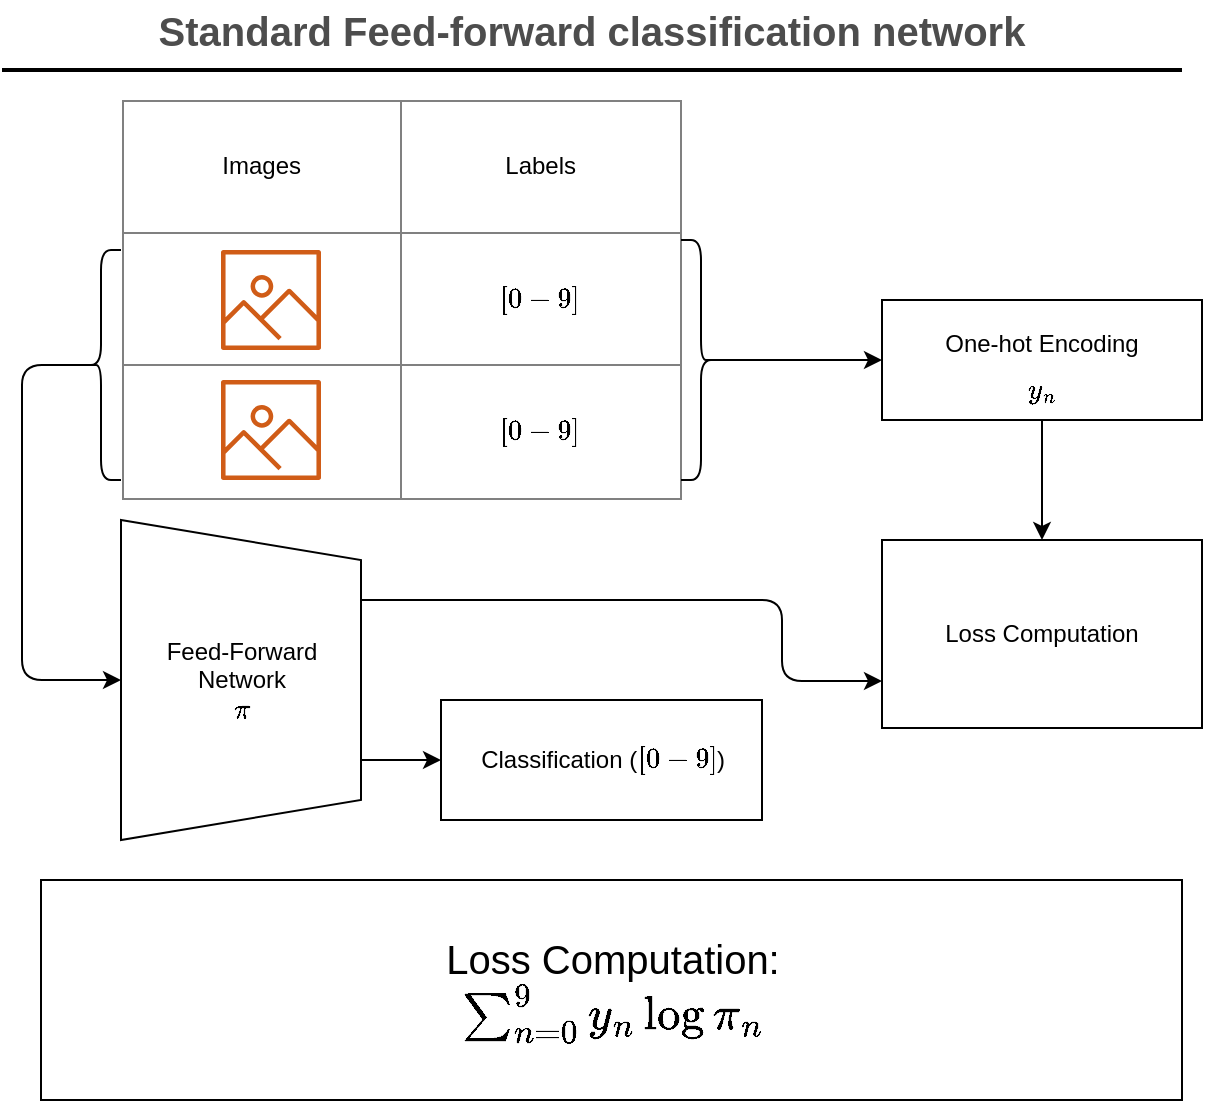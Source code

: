 <mxfile version="13.10.9" type="device" pages="4"><diagram id="C2fSY1v2SiZeoUbDoYyL" name="Page-1"><mxGraphModel dx="1422" dy="794" grid="1" gridSize="10" guides="1" tooltips="1" connect="1" arrows="1" fold="1" page="1" pageScale="1" pageWidth="1169" pageHeight="827" math="1" shadow="0"><root><mxCell id="0"/><mxCell id="1" parent="0"/><mxCell id="ehdacy4egd0upgi4lbaZ-4" value="&lt;table border=&quot;1&quot; width=&quot;100%&quot; style=&quot;width: 100% ; height: 100% ; border-collapse: collapse&quot;&gt;&lt;tbody&gt;&lt;tr&gt;&lt;td style=&quot;text-align: center&quot;&gt;Images&lt;/td&gt;&lt;td style=&quot;text-align: center&quot;&gt;Labels&lt;/td&gt;&lt;/tr&gt;&lt;tr&gt;&lt;td align=&quot;center&quot;&gt;&lt;br&gt;&lt;/td&gt;&lt;td align=&quot;center&quot;&gt;\([0 - 9]\)&lt;/td&gt;&lt;/tr&gt;&lt;tr&gt;&lt;td align=&quot;center&quot;&gt;&lt;br&gt;&lt;/td&gt;&lt;td align=&quot;center&quot;&gt;\([0 - 9]\)&lt;/td&gt;&lt;/tr&gt;&lt;/tbody&gt;&lt;/table&gt;" style="text;html=1;strokeColor=none;fillColor=none;overflow=fill;" parent="1" vertex="1"><mxGeometry x="239.5" y="100" width="280" height="200" as="geometry"/></mxCell><mxCell id="3ne1QswCM8ZiEu4GHsYG-31" value="Standard Feed-forward classification network" style="text;html=1;strokeColor=none;fillColor=none;align=center;verticalAlign=middle;whiteSpace=wrap;rounded=0;fontStyle=1;fontSize=20;fontColor=#4D4D4D;" parent="1" vertex="1"><mxGeometry x="180" y="50" width="590" height="30" as="geometry"/></mxCell><mxCell id="3ne1QswCM8ZiEu4GHsYG-32" value="" style="line;strokeWidth=2;html=1;fontSize=20;fontColor=#4D4D4D;" parent="1" vertex="1"><mxGeometry x="180" y="80" width="590" height="10" as="geometry"/></mxCell><mxCell id="ehdacy4egd0upgi4lbaZ-2" value="Feed-Forward Network&lt;br&gt;\(\pi\)" style="shape=trapezoid;perimeter=trapezoidPerimeter;whiteSpace=wrap;html=1;fixedSize=1;direction=south;" parent="1" vertex="1"><mxGeometry x="239.5" y="310" width="120" height="160" as="geometry"/></mxCell><mxCell id="ehdacy4egd0upgi4lbaZ-3" value="" style="outlineConnect=0;fontColor=#232F3E;gradientColor=none;fillColor=#D05C17;strokeColor=none;dashed=0;verticalLabelPosition=bottom;verticalAlign=top;align=center;html=1;fontSize=12;fontStyle=0;aspect=fixed;pointerEvents=1;shape=mxgraph.aws4.container_registry_image;" parent="1" vertex="1"><mxGeometry x="289.5" y="240" width="50" height="50" as="geometry"/></mxCell><mxCell id="ehdacy4egd0upgi4lbaZ-5" value="" style="outlineConnect=0;fontColor=#232F3E;gradientColor=none;fillColor=#D05C17;strokeColor=none;dashed=0;verticalLabelPosition=bottom;verticalAlign=top;align=center;html=1;fontSize=12;fontStyle=0;aspect=fixed;pointerEvents=1;shape=mxgraph.aws4.container_registry_image;" parent="1" vertex="1"><mxGeometry x="289.5" y="175" width="50" height="50" as="geometry"/></mxCell><mxCell id="ehdacy4egd0upgi4lbaZ-10" value="" style="edgeStyle=segmentEdgeStyle;endArrow=classic;html=1;entryX=0.5;entryY=1;entryDx=0;entryDy=0;exitX=0.1;exitY=0.5;exitDx=0;exitDy=0;exitPerimeter=0;" parent="1" source="ehdacy4egd0upgi4lbaZ-11" target="ehdacy4egd0upgi4lbaZ-2" edge="1"><mxGeometry width="50" height="50" relative="1" as="geometry"><mxPoint x="99.5" y="320" as="sourcePoint"/><mxPoint x="409.5" y="370" as="targetPoint"/><Array as="points"><mxPoint x="190" y="233"/><mxPoint x="190" y="390"/></Array></mxGeometry></mxCell><mxCell id="ehdacy4egd0upgi4lbaZ-11" value="" style="shape=curlyBracket;whiteSpace=wrap;html=1;rounded=1;" parent="1" vertex="1"><mxGeometry x="219.5" y="175" width="20" height="115" as="geometry"/></mxCell><mxCell id="ehdacy4egd0upgi4lbaZ-12" value="Classification (\([0 - 9]\))" style="rounded=0;whiteSpace=wrap;html=1;" parent="1" vertex="1"><mxGeometry x="399.5" y="400" width="160.5" height="60" as="geometry"/></mxCell><mxCell id="ehdacy4egd0upgi4lbaZ-13" value="" style="edgeStyle=segmentEdgeStyle;endArrow=classic;html=1;exitX=0.75;exitY=0;exitDx=0;exitDy=0;entryX=0;entryY=0.5;entryDx=0;entryDy=0;" parent="1" source="ehdacy4egd0upgi4lbaZ-2" target="ehdacy4egd0upgi4lbaZ-12" edge="1"><mxGeometry width="50" height="50" relative="1" as="geometry"><mxPoint x="359.5" y="320" as="sourcePoint"/><mxPoint x="409.5" y="270" as="targetPoint"/></mxGeometry></mxCell><mxCell id="ehdacy4egd0upgi4lbaZ-14" value="" style="shape=curlyBracket;whiteSpace=wrap;html=1;rounded=1;direction=west;" parent="1" vertex="1"><mxGeometry x="519.5" y="170" width="20" height="120" as="geometry"/></mxCell><mxCell id="ehdacy4egd0upgi4lbaZ-16" value="Loss Computation" style="rounded=0;whiteSpace=wrap;html=1;" parent="1" vertex="1"><mxGeometry x="620" y="320" width="160" height="94" as="geometry"/></mxCell><mxCell id="ehdacy4egd0upgi4lbaZ-18" value="" style="edgeStyle=segmentEdgeStyle;endArrow=classic;html=1;entryX=0;entryY=0.75;entryDx=0;entryDy=0;exitX=0.25;exitY=0;exitDx=0;exitDy=0;" parent="1" target="ehdacy4egd0upgi4lbaZ-16" edge="1" source="ehdacy4egd0upgi4lbaZ-2"><mxGeometry width="50" height="50" relative="1" as="geometry"><mxPoint x="690" y="420" as="sourcePoint"/><mxPoint x="610" y="370" as="targetPoint"/><Array as="points"><mxPoint x="570" y="350"/><mxPoint x="570" y="391"/></Array></mxGeometry></mxCell><mxCell id="ehdacy4egd0upgi4lbaZ-19" value="" style="edgeStyle=segmentEdgeStyle;endArrow=classic;html=1;exitX=0.1;exitY=0.5;exitDx=0;exitDy=0;exitPerimeter=0;entryX=0;entryY=0.5;entryDx=0;entryDy=0;" parent="1" source="ehdacy4egd0upgi4lbaZ-14" target="9Hz0w-PtKhFVSfM5QfHA-1" edge="1"><mxGeometry width="50" height="50" relative="1" as="geometry"><mxPoint x="560" y="420" as="sourcePoint"/><mxPoint x="630" y="230" as="targetPoint"/><Array as="points"/></mxGeometry></mxCell><mxCell id="r1nwiqQQxJIdsJNG-o8O-1" value="&lt;font style=&quot;font-size: 20px&quot;&gt;Loss Computation:&lt;br&gt;\(\sum_{n=0}^9y_n\log \pi_n\)&lt;br&gt;&lt;/font&gt;" style="whiteSpace=wrap;html=1;" vertex="1" parent="1"><mxGeometry x="199.5" y="490" width="570.5" height="110" as="geometry"/></mxCell><mxCell id="9Hz0w-PtKhFVSfM5QfHA-1" value="&lt;font style=&quot;font-size: 12px&quot;&gt;One-hot Encoding&lt;br&gt;\(y_n\)&lt;br&gt;&lt;/font&gt;" style="rounded=0;whiteSpace=wrap;html=1;fontSize=20;" vertex="1" parent="1"><mxGeometry x="620" y="200" width="160" height="60" as="geometry"/></mxCell><mxCell id="9Hz0w-PtKhFVSfM5QfHA-2" value="" style="edgeStyle=segmentEdgeStyle;endArrow=classic;html=1;fontSize=20;entryX=0.5;entryY=0;entryDx=0;entryDy=0;exitX=0.5;exitY=1;exitDx=0;exitDy=0;" edge="1" parent="1" source="9Hz0w-PtKhFVSfM5QfHA-1" target="ehdacy4egd0upgi4lbaZ-16"><mxGeometry width="50" height="50" relative="1" as="geometry"><mxPoint x="560" y="400" as="sourcePoint"/><mxPoint x="610" y="350" as="targetPoint"/></mxGeometry></mxCell></root></mxGraphModel></diagram><diagram id="0IxAm7soxJN1qSh33nS3" name="Page-2"><mxGraphModel dx="1422" dy="794" grid="1" gridSize="10" guides="1" tooltips="1" connect="1" arrows="1" fold="1" page="1" pageScale="1" pageWidth="850" pageHeight="1100" math="1" shadow="0"><root><mxCell id="L98gcntdOqFVITLi1b0N-0"/><mxCell id="L98gcntdOqFVITLi1b0N-1" parent="L98gcntdOqFVITLi1b0N-0"/><mxCell id="LmH1zY-GggsBBERelFkR-4" value="\(p(z)\)" style="ellipse;whiteSpace=wrap;html=1;aspect=fixed;" parent="L98gcntdOqFVITLi1b0N-1" vertex="1"><mxGeometry x="380" y="330" width="220" height="220" as="geometry"/></mxCell><mxCell id="Muf5VSUYD4xPJ5p6qpFg-0" value="Regular VAE with classifier on latent representation (M1)" style="text;html=1;strokeColor=none;fillColor=none;align=center;verticalAlign=middle;whiteSpace=wrap;rounded=0;fontStyle=1;fontSize=20;fontColor=#4D4D4D;" parent="L98gcntdOqFVITLi1b0N-1" vertex="1"><mxGeometry x="90" y="50" width="1090" height="30" as="geometry"/></mxCell><mxCell id="FvfrDMXyY4m91KwylC1n-0" value="" style="line;strokeWidth=2;html=1;fontSize=20;fontColor=#4D4D4D;" parent="L98gcntdOqFVITLi1b0N-1" vertex="1"><mxGeometry x="90" y="80" width="1090" height="10" as="geometry"/></mxCell><mxCell id="XY2MrMjM2Dbjpl5i0tN3-0" value="&lt;table border=&quot;1&quot; width=&quot;100%&quot; style=&quot;width: 100% ; height: 100% ; border-collapse: collapse&quot;&gt;&lt;tbody&gt;&lt;tr&gt;&lt;td style=&quot;text-align: center&quot;&gt;Images&lt;/td&gt;&lt;td style=&quot;text-align: center&quot;&gt;Labels&lt;/td&gt;&lt;/tr&gt;&lt;tr&gt;&lt;td align=&quot;center&quot;&gt;&lt;br&gt;&lt;/td&gt;&lt;td align=&quot;center&quot;&gt;\([0 - 9]\)&lt;/td&gt;&lt;/tr&gt;&lt;tr&gt;&lt;td align=&quot;center&quot;&gt;&lt;br&gt;&lt;/td&gt;&lt;td align=&quot;center&quot;&gt;\([0 - 9]\)&lt;/td&gt;&lt;/tr&gt;&lt;/tbody&gt;&lt;/table&gt;" style="text;html=1;strokeColor=none;fillColor=none;overflow=fill;" parent="L98gcntdOqFVITLi1b0N-1" vertex="1"><mxGeometry x="200" y="120" width="280" height="200" as="geometry"/></mxCell><mxCell id="XY2MrMjM2Dbjpl5i0tN3-1" value="" style="outlineConnect=0;fontColor=#232F3E;gradientColor=none;fillColor=#D05C17;strokeColor=none;dashed=0;verticalLabelPosition=bottom;verticalAlign=top;align=center;html=1;fontSize=12;fontStyle=0;aspect=fixed;pointerEvents=1;shape=mxgraph.aws4.container_registry_image;" parent="L98gcntdOqFVITLi1b0N-1" vertex="1"><mxGeometry x="250" y="195" width="50" height="50" as="geometry"/></mxCell><mxCell id="XY2MrMjM2Dbjpl5i0tN3-2" value="" style="outlineConnect=0;fontColor=#232F3E;gradientColor=none;fillColor=#D05C17;strokeColor=none;dashed=0;verticalLabelPosition=bottom;verticalAlign=top;align=center;html=1;fontSize=12;fontStyle=0;aspect=fixed;pointerEvents=1;shape=mxgraph.aws4.container_registry_image;" parent="L98gcntdOqFVITLi1b0N-1" vertex="1"><mxGeometry x="250" y="260" width="50" height="50" as="geometry"/></mxCell><mxCell id="ILtuVkmhn82xv46K-818-0" value="Feed-Forward Network&lt;br&gt;\(\phi\)" style="shape=trapezoid;perimeter=trapezoidPerimeter;whiteSpace=wrap;html=1;fixedSize=1;direction=south;" parent="L98gcntdOqFVITLi1b0N-1" vertex="1"><mxGeometry x="210" y="330" width="120" height="160" as="geometry"/></mxCell><mxCell id="ILtuVkmhn82xv46K-818-2" value="" style="shape=curlyBracket;whiteSpace=wrap;html=1;rounded=1;" parent="L98gcntdOqFVITLi1b0N-1" vertex="1"><mxGeometry x="180" y="195" width="20" height="115" as="geometry"/></mxCell><mxCell id="LmH1zY-GggsBBERelFkR-1" value="" style="endArrow=classic;html=1;exitX=0.5;exitY=0;exitDx=0;exitDy=0;entryX=0;entryY=0.5;entryDx=0;entryDy=0;" parent="L98gcntdOqFVITLi1b0N-1" source="ILtuVkmhn82xv46K-818-0" target="LmH1zY-GggsBBERelFkR-5" edge="1"><mxGeometry width="50" height="50" relative="1" as="geometry"><mxPoint x="600" y="310" as="sourcePoint"/><mxPoint x="442.5" y="440" as="targetPoint"/></mxGeometry></mxCell><mxCell id="LmH1zY-GggsBBERelFkR-5" value="\(q_\phi(z|x)\)" style="ellipse;whiteSpace=wrap;html=1;aspect=fixed;" parent="L98gcntdOqFVITLi1b0N-1" vertex="1"><mxGeometry x="430" y="460" width="80" height="80" as="geometry"/></mxCell><mxCell id="LmH1zY-GggsBBERelFkR-7" value="Feed-Forward Network&lt;br&gt;\(\theta\)" style="shape=trapezoid;perimeter=trapezoidPerimeter;whiteSpace=wrap;html=1;fixedSize=1;direction=north;" parent="L98gcntdOqFVITLi1b0N-1" vertex="1"><mxGeometry x="730" y="360" width="120" height="160" as="geometry"/></mxCell><mxCell id="LmH1zY-GggsBBERelFkR-8" value="Sampling" style="rhombus;whiteSpace=wrap;html=1;" parent="L98gcntdOqFVITLi1b0N-1" vertex="1"><mxGeometry x="630" y="400" width="80" height="80" as="geometry"/></mxCell><mxCell id="LmH1zY-GggsBBERelFkR-9" value="" style="endArrow=classic;html=1;exitX=1;exitY=0.5;exitDx=0;exitDy=0;entryX=0;entryY=0.5;entryDx=0;entryDy=0;" parent="L98gcntdOqFVITLi1b0N-1" source="LmH1zY-GggsBBERelFkR-5" target="LmH1zY-GggsBBERelFkR-8" edge="1"><mxGeometry width="50" height="50" relative="1" as="geometry"><mxPoint x="600" y="400" as="sourcePoint"/><mxPoint x="650" y="350" as="targetPoint"/></mxGeometry></mxCell><mxCell id="LmH1zY-GggsBBERelFkR-10" value="" style="endArrow=classic;html=1;entryX=0.5;entryY=0;entryDx=0;entryDy=0;exitX=1;exitY=0.5;exitDx=0;exitDy=0;" parent="L98gcntdOqFVITLi1b0N-1" source="LmH1zY-GggsBBERelFkR-8" target="LmH1zY-GggsBBERelFkR-7" edge="1"><mxGeometry width="50" height="50" relative="1" as="geometry"><mxPoint x="600" y="400" as="sourcePoint"/><mxPoint x="650" y="350" as="targetPoint"/></mxGeometry></mxCell><mxCell id="XPpzjmiC2nC9-CoZZ-es-1" value="Loss Computation&lt;br&gt;&lt;span style=&quot;font-family: &amp;#34;courier new&amp;#34; , &amp;#34;courier&amp;#34; , monospace ; font-size: 13px ; text-align: left ; background-color: rgb(255 , 255 , 255)&quot;&gt;(\(\phi\) &lt;/span&gt;&lt;span style=&quot;font-size: 13px ; text-align: left ; background-color: rgb(255 , 255 , 255)&quot;&gt;and&lt;/span&gt;&lt;span style=&quot;font-family: &amp;#34;courier new&amp;#34; , &amp;#34;courier&amp;#34; , monospace ; font-size: 13px ; text-align: left ; background-color: rgb(255 , 255 , 255)&quot;&gt; \(\theta\))&lt;br&gt;&lt;/span&gt;" style="rounded=0;whiteSpace=wrap;html=1;" parent="L98gcntdOqFVITLi1b0N-1" vertex="1"><mxGeometry x="1060" y="470" width="119.5" height="80" as="geometry"/></mxCell><mxCell id="02xZsPcoXYfAcC7nLZEp-1" value="Feed-Forward Network&lt;br&gt;\(\pi\)" style="shape=trapezoid;perimeter=trapezoidPerimeter;whiteSpace=wrap;html=1;fixedSize=1;direction=south;" parent="L98gcntdOqFVITLi1b0N-1" vertex="1"><mxGeometry x="650" y="205" width="120" height="160" as="geometry"/></mxCell><mxCell id="5Z2frh5zZ79flZzo8RB6-0" value="" style="shape=curlyBracket;whiteSpace=wrap;html=1;rounded=1;direction=west;" parent="L98gcntdOqFVITLi1b0N-1" vertex="1"><mxGeometry x="480" y="190" width="20" height="120" as="geometry"/></mxCell><mxCell id="5Z2frh5zZ79flZzo8RB6-1" value="" style="edgeStyle=segmentEdgeStyle;endArrow=classic;html=1;exitX=0.1;exitY=0.5;exitDx=0;exitDy=0;exitPerimeter=0;entryX=0;entryY=0.5;entryDx=0;entryDy=0;" parent="L98gcntdOqFVITLi1b0N-1" source="5Z2frh5zZ79flZzo8RB6-0" target="IMdpMydfvjuTV3xbwaCR-2" edge="1"><mxGeometry width="50" height="50" relative="1" as="geometry"><mxPoint x="560" y="420" as="sourcePoint"/><mxPoint x="660" y="140" as="targetPoint"/><Array as="points"><mxPoint x="610" y="250"/><mxPoint x="610" y="180"/></Array></mxGeometry></mxCell><mxCell id="5Z2frh5zZ79flZzo8RB6-2" value="" style="endArrow=classic;html=1;entryX=0.5;entryY=1;entryDx=0;entryDy=0;" parent="L98gcntdOqFVITLi1b0N-1" source="LmH1zY-GggsBBERelFkR-5" target="02xZsPcoXYfAcC7nLZEp-1" edge="1"><mxGeometry width="50" height="50" relative="1" as="geometry"><mxPoint x="640" y="380" as="sourcePoint"/><mxPoint x="650" y="420" as="targetPoint"/></mxGeometry></mxCell><mxCell id="5Z2frh5zZ79flZzo8RB6-3" value="Loss Computation&lt;br&gt;(\(\pi\))" style="rounded=0;whiteSpace=wrap;html=1;" parent="L98gcntdOqFVITLi1b0N-1" vertex="1"><mxGeometry x="990" y="160" width="120" height="80" as="geometry"/></mxCell><mxCell id="ZxBptqoe9Ilon5p4JhhC-0" value="Classification (\([0 - 9]\))" style="rounded=0;whiteSpace=wrap;html=1;" parent="L98gcntdOqFVITLi1b0N-1" vertex="1"><mxGeometry x="880" y="299.5" width="140" height="50" as="geometry"/></mxCell><mxCell id="ZxBptqoe9Ilon5p4JhhC-1" value="" style="endArrow=classic;html=1;entryX=0;entryY=0.5;entryDx=0;entryDy=0;exitX=0.75;exitY=0;exitDx=0;exitDy=0;" parent="L98gcntdOqFVITLi1b0N-1" source="02xZsPcoXYfAcC7nLZEp-1" target="ZxBptqoe9Ilon5p4JhhC-0" edge="1"><mxGeometry width="50" height="50" relative="1" as="geometry"><mxPoint x="600" y="450" as="sourcePoint"/><mxPoint x="650" y="400" as="targetPoint"/></mxGeometry></mxCell><mxCell id="ZxBptqoe9Ilon5p4JhhC-2" value="" style="edgeStyle=segmentEdgeStyle;endArrow=classic;html=1;entryX=0;entryY=0.75;entryDx=0;entryDy=0;exitX=0.25;exitY=0;exitDx=0;exitDy=0;" parent="L98gcntdOqFVITLi1b0N-1" source="02xZsPcoXYfAcC7nLZEp-1" target="5Z2frh5zZ79flZzo8RB6-3" edge="1"><mxGeometry width="50" height="50" relative="1" as="geometry"><mxPoint x="600" y="450" as="sourcePoint"/><mxPoint x="650" y="400" as="targetPoint"/><Array as="points"><mxPoint x="970" y="245"/><mxPoint x="970" y="220"/></Array></mxGeometry></mxCell><mxCell id="ZxBptqoe9Ilon5p4JhhC-3" value="Bernoulli Distribution&lt;br&gt;\(p_\theta(x|z)\)" style="rounded=0;whiteSpace=wrap;html=1;" parent="L98gcntdOqFVITLi1b0N-1" vertex="1"><mxGeometry x="890" y="410" width="120" height="60" as="geometry"/></mxCell><mxCell id="ZxBptqoe9Ilon5p4JhhC-4" value="" style="endArrow=classic;html=1;entryX=0;entryY=0.5;entryDx=0;entryDy=0;exitX=0.5;exitY=1;exitDx=0;exitDy=0;" parent="L98gcntdOqFVITLi1b0N-1" source="LmH1zY-GggsBBERelFkR-7" target="ZxBptqoe9Ilon5p4JhhC-3" edge="1"><mxGeometry width="50" height="50" relative="1" as="geometry"><mxPoint x="600" y="440" as="sourcePoint"/><mxPoint x="650" y="390" as="targetPoint"/></mxGeometry></mxCell><mxCell id="ZxBptqoe9Ilon5p4JhhC-6" value="" style="edgeStyle=segmentEdgeStyle;endArrow=classic;html=1;exitX=0.1;exitY=0.5;exitDx=0;exitDy=0;exitPerimeter=0;entryX=0.5;entryY=0;entryDx=0;entryDy=0;" parent="L98gcntdOqFVITLi1b0N-1" source="ILtuVkmhn82xv46K-818-2" target="AqMkMU439N6IwRfIZkum-0" edge="1"><mxGeometry width="50" height="50" relative="1" as="geometry"><mxPoint x="600" y="440" as="sourcePoint"/><mxPoint x="140" y="320" as="targetPoint"/></mxGeometry></mxCell><mxCell id="ZxBptqoe9Ilon5p4JhhC-7" value="" style="edgeStyle=segmentEdgeStyle;endArrow=classic;html=1;exitX=0.5;exitY=1;exitDx=0;exitDy=0;entryX=0.5;entryY=1;entryDx=0;entryDy=0;" parent="L98gcntdOqFVITLi1b0N-1" source="AqMkMU439N6IwRfIZkum-0" target="ILtuVkmhn82xv46K-818-0" edge="1"><mxGeometry width="50" height="50" relative="1" as="geometry"><mxPoint x="140" y="365" as="sourcePoint"/><mxPoint x="650" y="390" as="targetPoint"/><Array as="points"><mxPoint x="140" y="410"/></Array></mxGeometry></mxCell><mxCell id="ZxBptqoe9Ilon5p4JhhC-8" value="" style="edgeStyle=segmentEdgeStyle;endArrow=classic;html=1;exitX=0.5;exitY=1;exitDx=0;exitDy=0;entryX=0;entryY=0.75;entryDx=0;entryDy=0;" parent="L98gcntdOqFVITLi1b0N-1" source="AqMkMU439N6IwRfIZkum-0" target="XPpzjmiC2nC9-CoZZ-es-1" edge="1"><mxGeometry width="50" height="50" relative="1" as="geometry"><mxPoint x="140" y="365" as="sourcePoint"/><mxPoint x="650" y="390" as="targetPoint"/><Array as="points"><mxPoint x="140" y="560"/><mxPoint x="1030" y="560"/><mxPoint x="1030" y="530"/></Array></mxGeometry></mxCell><mxCell id="ZxBptqoe9Ilon5p4JhhC-9" value="" style="edgeStyle=segmentEdgeStyle;endArrow=classic;html=1;entryX=0;entryY=0.25;entryDx=0;entryDy=0;exitX=1;exitY=0.75;exitDx=0;exitDy=0;" parent="L98gcntdOqFVITLi1b0N-1" source="ZxBptqoe9Ilon5p4JhhC-3" target="XPpzjmiC2nC9-CoZZ-es-1" edge="1"><mxGeometry width="50" height="50" relative="1" as="geometry"><mxPoint x="1130" y="420" as="sourcePoint"/><mxPoint x="650" y="390" as="targetPoint"/><Array as="points"><mxPoint x="1040" y="455"/><mxPoint x="1040" y="490"/></Array></mxGeometry></mxCell><mxCell id="ZxBptqoe9Ilon5p4JhhC-10" value="" style="outlineConnect=0;fontColor=#232F3E;gradientColor=none;fillColor=#D05C17;strokeColor=none;dashed=0;verticalLabelPosition=bottom;verticalAlign=top;align=center;html=1;fontSize=12;fontStyle=0;aspect=fixed;pointerEvents=1;shape=mxgraph.aws4.container_registry_image;" parent="L98gcntdOqFVITLi1b0N-1" vertex="1"><mxGeometry x="1120" y="340" width="49.5" height="49.5" as="geometry"/></mxCell><mxCell id="ZxBptqoe9Ilon5p4JhhC-11" value="" style="edgeStyle=segmentEdgeStyle;endArrow=classic;html=1;exitX=1;exitY=0.25;exitDx=0;exitDy=0;" parent="L98gcntdOqFVITLi1b0N-1" source="ZxBptqoe9Ilon5p4JhhC-3" target="ZxBptqoe9Ilon5p4JhhC-10" edge="1"><mxGeometry width="50" height="50" relative="1" as="geometry"><mxPoint x="600" y="440" as="sourcePoint"/><mxPoint x="650" y="390" as="targetPoint"/></mxGeometry></mxCell><mxCell id="AqMkMU439N6IwRfIZkum-0" value="Binarization" style="rhombus;whiteSpace=wrap;html=1;" vertex="1" parent="L98gcntdOqFVITLi1b0N-1"><mxGeometry x="90" y="299.5" width="100.5" height="90" as="geometry"/></mxCell><mxCell id="FQ4uBpP5O3b6H5CLc4-u-0" value="Loss Computation - \(\phi, \theta\):&lt;br style=&quot;font-size: 20px&quot;&gt;$$-\mathcal{L} = E_{q_\phi(z|x)}[\log p_\theta(x|z)] - KL[q_\phi(z|x) || p(z)]$$" style="whiteSpace=wrap;html=1;fontSize=20;" vertex="1" parent="L98gcntdOqFVITLi1b0N-1"><mxGeometry x="90" y="580" width="630" height="130" as="geometry"/></mxCell><mxCell id="SNgwImDzwZghYVaHg-2j-0" value="Loss Computation - \(\pi\):&lt;br&gt;\(\sum_{n=0}^9y_n\log \pi_n\)" style="whiteSpace=wrap;html=1;fontSize=20;" vertex="1" parent="L98gcntdOqFVITLi1b0N-1"><mxGeometry x="740" y="580" width="440" height="130" as="geometry"/></mxCell><mxCell id="IMdpMydfvjuTV3xbwaCR-2" value="&lt;font style=&quot;font-size: 12px&quot;&gt;One-hot Encoding&lt;br&gt;\(y_n\)&lt;br&gt;&lt;/font&gt;" style="rounded=0;whiteSpace=wrap;html=1;fontSize=20;" vertex="1" parent="L98gcntdOqFVITLi1b0N-1"><mxGeometry x="750" y="150" width="160" height="60" as="geometry"/></mxCell><mxCell id="IMdpMydfvjuTV3xbwaCR-3" value="" style="edgeStyle=segmentEdgeStyle;endArrow=classic;html=1;fontSize=20;entryX=0;entryY=0.25;entryDx=0;entryDy=0;exitX=1;exitY=0.5;exitDx=0;exitDy=0;" edge="1" parent="L98gcntdOqFVITLi1b0N-1" source="IMdpMydfvjuTV3xbwaCR-2" target="5Z2frh5zZ79flZzo8RB6-3"><mxGeometry width="50" height="50" relative="1" as="geometry"><mxPoint x="700" y="400" as="sourcePoint"/><mxPoint x="750" y="350" as="targetPoint"/></mxGeometry></mxCell></root></mxGraphModel></diagram><diagram id="Knwd-rJ1Eya9d7O6HS23" name="Page-3"><mxGraphModel dx="1422" dy="794" grid="1" gridSize="10" guides="1" tooltips="1" connect="1" arrows="1" fold="1" page="1" pageScale="1" pageWidth="827" pageHeight="1169" math="1" shadow="0"><root><mxCell id="5B7lelw_TayU0wDZ_YFs-0"/><mxCell id="5B7lelw_TayU0wDZ_YFs-1" parent="5B7lelw_TayU0wDZ_YFs-0"/><mxCell id="EwuUwvh3KySHn0d4JC8E-0" value="Semi-supervised VAE (M2) - Labelled" style="text;html=1;strokeColor=none;fillColor=none;align=center;verticalAlign=middle;whiteSpace=wrap;rounded=0;fontStyle=1;fontSize=20;fontColor=#4D4D4D;" vertex="1" parent="5B7lelw_TayU0wDZ_YFs-1"><mxGeometry x="90" y="70" width="1250" height="30" as="geometry"/></mxCell><mxCell id="EwuUwvh3KySHn0d4JC8E-1" value="" style="line;strokeWidth=2;html=1;fontSize=20;fontColor=#4D4D4D;" vertex="1" parent="5B7lelw_TayU0wDZ_YFs-1"><mxGeometry x="90" y="100" width="1250" height="10" as="geometry"/></mxCell><mxCell id="pXMB3FO-vJBxaok9DshF-0" value="&lt;table border=&quot;1&quot; width=&quot;100%&quot; style=&quot;width: 100% ; height: 100% ; border-collapse: collapse&quot;&gt;&lt;tbody&gt;&lt;tr&gt;&lt;td style=&quot;text-align: center&quot;&gt;Images&lt;/td&gt;&lt;td style=&quot;text-align: center&quot;&gt;Labels&lt;/td&gt;&lt;/tr&gt;&lt;tr&gt;&lt;td align=&quot;center&quot;&gt;&lt;br&gt;&lt;/td&gt;&lt;td align=&quot;center&quot;&gt;\([0 - 9]\)&lt;/td&gt;&lt;/tr&gt;&lt;tr&gt;&lt;td align=&quot;center&quot;&gt;&lt;br&gt;&lt;/td&gt;&lt;td align=&quot;center&quot;&gt;\([0 - 9]\)&lt;/td&gt;&lt;/tr&gt;&lt;/tbody&gt;&lt;/table&gt;" style="text;html=1;strokeColor=none;fillColor=none;overflow=fill;" vertex="1" parent="5B7lelw_TayU0wDZ_YFs-1"><mxGeometry x="239.5" y="120" width="280" height="200" as="geometry"/></mxCell><mxCell id="pXMB3FO-vJBxaok9DshF-1" value="" style="shape=curlyBracket;whiteSpace=wrap;html=1;rounded=1;" vertex="1" parent="5B7lelw_TayU0wDZ_YFs-1"><mxGeometry x="219.5" y="195" width="20" height="115" as="geometry"/></mxCell><mxCell id="pXMB3FO-vJBxaok9DshF-3" value="" style="edgeStyle=segmentEdgeStyle;endArrow=classic;html=1;exitX=0.1;exitY=0.5;exitDx=0;exitDy=0;exitPerimeter=0;entryX=0.5;entryY=0;entryDx=0;entryDy=0;" edge="1" parent="5B7lelw_TayU0wDZ_YFs-1" source="pXMB3FO-vJBxaok9DshF-1" target="Ox-Qpn8vvMCcYFEs4DJr-0"><mxGeometry width="50" height="50" relative="1" as="geometry"><mxPoint x="600" y="440" as="sourcePoint"/><mxPoint x="140" y="320" as="targetPoint"/></mxGeometry></mxCell><mxCell id="vSmEsYBANsq5hxNWKVoO-0" value="" style="outlineConnect=0;fontColor=#232F3E;gradientColor=none;fillColor=#D05C17;strokeColor=none;dashed=0;verticalLabelPosition=bottom;verticalAlign=top;align=center;html=1;fontSize=12;fontStyle=0;aspect=fixed;pointerEvents=1;shape=mxgraph.aws4.container_registry_image;" vertex="1" parent="5B7lelw_TayU0wDZ_YFs-1"><mxGeometry x="289.5" y="195" width="50" height="50" as="geometry"/></mxCell><mxCell id="vSmEsYBANsq5hxNWKVoO-1" value="" style="outlineConnect=0;fontColor=#232F3E;gradientColor=none;fillColor=#D05C17;strokeColor=none;dashed=0;verticalLabelPosition=bottom;verticalAlign=top;align=center;html=1;fontSize=12;fontStyle=0;aspect=fixed;pointerEvents=1;shape=mxgraph.aws4.container_registry_image;" vertex="1" parent="5B7lelw_TayU0wDZ_YFs-1"><mxGeometry x="289.5" y="260" width="50" height="50" as="geometry"/></mxCell><mxCell id="bGiYRn_A86bRzOpsfUX4-0" value="Feed-Forward Network&lt;br&gt;\(\phi_1\)" style="shape=trapezoid;perimeter=trapezoidPerimeter;whiteSpace=wrap;html=1;fixedSize=1;direction=south;" vertex="1" parent="5B7lelw_TayU0wDZ_YFs-1"><mxGeometry x="230" y="330" width="120" height="160" as="geometry"/></mxCell><mxCell id="bGiYRn_A86bRzOpsfUX4-1" value="Feed-Forward Network&lt;br&gt;\(\phi_3\)" style="shape=trapezoid;perimeter=trapezoidPerimeter;whiteSpace=wrap;html=1;fixedSize=1;direction=south;" vertex="1" parent="5B7lelw_TayU0wDZ_YFs-1"><mxGeometry x="230" y="500" width="120" height="160" as="geometry"/></mxCell><mxCell id="bGiYRn_A86bRzOpsfUX4-2" value="" style="edgeStyle=segmentEdgeStyle;endArrow=classic;html=1;exitX=0.5;exitY=1;exitDx=0;exitDy=0;entryX=0.5;entryY=1;entryDx=0;entryDy=0;" edge="1" parent="5B7lelw_TayU0wDZ_YFs-1" source="Ox-Qpn8vvMCcYFEs4DJr-0" target="bGiYRn_A86bRzOpsfUX4-0"><mxGeometry width="50" height="50" relative="1" as="geometry"><mxPoint x="140" y="365" as="sourcePoint"/><mxPoint x="650" y="380" as="targetPoint"/><Array as="points"><mxPoint x="140" y="410"/></Array></mxGeometry></mxCell><mxCell id="bGiYRn_A86bRzOpsfUX4-3" value="" style="edgeStyle=segmentEdgeStyle;endArrow=classic;html=1;exitX=0.5;exitY=1;exitDx=0;exitDy=0;entryX=0.5;entryY=1;entryDx=0;entryDy=0;" edge="1" parent="5B7lelw_TayU0wDZ_YFs-1" source="Ox-Qpn8vvMCcYFEs4DJr-0" target="bGiYRn_A86bRzOpsfUX4-1"><mxGeometry width="50" height="50" relative="1" as="geometry"><mxPoint x="140" y="365" as="sourcePoint"/><mxPoint x="650" y="380" as="targetPoint"/><Array as="points"><mxPoint x="140" y="580"/></Array></mxGeometry></mxCell><mxCell id="bGiYRn_A86bRzOpsfUX4-4" value="Feed-Forward Network&lt;br&gt;\(\phi_2\)" style="shape=trapezoid;perimeter=trapezoidPerimeter;whiteSpace=wrap;html=1;fixedSize=1;direction=south;" vertex="1" parent="5B7lelw_TayU0wDZ_YFs-1"><mxGeometry x="439.75" y="340" width="120" height="160" as="geometry"/></mxCell><mxCell id="bGiYRn_A86bRzOpsfUX4-5" value="" style="shape=curlyBracket;whiteSpace=wrap;html=1;rounded=1;direction=west;" vertex="1" parent="5B7lelw_TayU0wDZ_YFs-1"><mxGeometry x="519.5" y="190" width="20" height="120" as="geometry"/></mxCell><mxCell id="bGiYRn_A86bRzOpsfUX4-7" value="" style="edgeStyle=segmentEdgeStyle;endArrow=classic;html=1;exitX=0.5;exitY=0;exitDx=0;exitDy=0;entryX=0.75;entryY=1;entryDx=0;entryDy=0;" edge="1" parent="5B7lelw_TayU0wDZ_YFs-1" source="bGiYRn_A86bRzOpsfUX4-0" target="bGiYRn_A86bRzOpsfUX4-4"><mxGeometry width="50" height="50" relative="1" as="geometry"><mxPoint x="600" y="430" as="sourcePoint"/><mxPoint x="650" y="380" as="targetPoint"/><Array as="points"><mxPoint x="380" y="410"/><mxPoint x="380" y="460"/></Array></mxGeometry></mxCell><mxCell id="bGiYRn_A86bRzOpsfUX4-8" value="" style="edgeStyle=segmentEdgeStyle;endArrow=classic;html=1;exitX=0.1;exitY=0.5;exitDx=0;exitDy=0;exitPerimeter=0;entryX=0.25;entryY=1;entryDx=0;entryDy=0;" edge="1" parent="5B7lelw_TayU0wDZ_YFs-1" source="bGiYRn_A86bRzOpsfUX4-5" target="bGiYRn_A86bRzOpsfUX4-4"><mxGeometry width="50" height="50" relative="1" as="geometry"><mxPoint x="600" y="430" as="sourcePoint"/><mxPoint x="650" y="380" as="targetPoint"/><Array as="points"><mxPoint x="550" y="250"/><mxPoint x="550" y="330"/><mxPoint x="410" y="330"/><mxPoint x="410" y="380"/></Array></mxGeometry></mxCell><mxCell id="9dYEZkiMGh06Bky33lH7-0" value="\(p(z)\)" style="ellipse;whiteSpace=wrap;html=1;aspect=fixed;" vertex="1" parent="5B7lelw_TayU0wDZ_YFs-1"><mxGeometry x="580" y="280" width="220" height="220" as="geometry"/></mxCell><mxCell id="9dYEZkiMGh06Bky33lH7-1" value="\(q_\phi(z|x, y)\)" style="ellipse;whiteSpace=wrap;html=1;aspect=fixed;" vertex="1" parent="5B7lelw_TayU0wDZ_YFs-1"><mxGeometry x="630" y="410" width="80" height="80" as="geometry"/></mxCell><mxCell id="9dYEZkiMGh06Bky33lH7-2" value="" style="endArrow=classic;html=1;exitX=0.5;exitY=0;exitDx=0;exitDy=0;entryX=0;entryY=0.5;entryDx=0;entryDy=0;" edge="1" parent="5B7lelw_TayU0wDZ_YFs-1" source="bGiYRn_A86bRzOpsfUX4-4" target="9dYEZkiMGh06Bky33lH7-1"><mxGeometry width="50" height="50" relative="1" as="geometry"><mxPoint x="600" y="420" as="sourcePoint"/><mxPoint x="650" y="370" as="targetPoint"/></mxGeometry></mxCell><mxCell id="9dYEZkiMGh06Bky33lH7-3" value="Multinomial Distribution&lt;br&gt;\(q_\phi(y|x)\)" style="rounded=0;whiteSpace=wrap;html=1;" vertex="1" parent="5B7lelw_TayU0wDZ_YFs-1"><mxGeometry x="399.5" y="540" width="200.5" height="80" as="geometry"/></mxCell><mxCell id="9dYEZkiMGh06Bky33lH7-4" value="" style="endArrow=classic;html=1;exitX=0.5;exitY=0;exitDx=0;exitDy=0;entryX=0;entryY=0.5;entryDx=0;entryDy=0;" edge="1" parent="5B7lelw_TayU0wDZ_YFs-1" source="bGiYRn_A86bRzOpsfUX4-1" target="9dYEZkiMGh06Bky33lH7-3"><mxGeometry width="50" height="50" relative="1" as="geometry"><mxPoint x="600" y="420" as="sourcePoint"/><mxPoint x="650" y="370" as="targetPoint"/></mxGeometry></mxCell><mxCell id="Ox-Qpn8vvMCcYFEs4DJr-0" value="Binarization" style="rhombus;whiteSpace=wrap;html=1;" vertex="1" parent="5B7lelw_TayU0wDZ_YFs-1"><mxGeometry x="90" y="280" width="100.5" height="90" as="geometry"/></mxCell><mxCell id="W8fdo6TPSehJUpzJkFch-0" value="Feed-Forward Network&lt;br&gt;\(\theta\)" style="shape=trapezoid;perimeter=trapezoidPerimeter;whiteSpace=wrap;html=1;fixedSize=1;direction=north;" vertex="1" parent="5B7lelw_TayU0wDZ_YFs-1"><mxGeometry x="920" y="320" width="120" height="160" as="geometry"/></mxCell><mxCell id="W8fdo6TPSehJUpzJkFch-1" value="Sampling" style="rhombus;whiteSpace=wrap;html=1;" vertex="1" parent="5B7lelw_TayU0wDZ_YFs-1"><mxGeometry x="820" y="400" width="80" height="80" as="geometry"/></mxCell><mxCell id="W8fdo6TPSehJUpzJkFch-2" value="" style="endArrow=classic;html=1;entryX=0.25;entryY=0;entryDx=0;entryDy=0;exitX=1;exitY=0.5;exitDx=0;exitDy=0;" edge="1" parent="5B7lelw_TayU0wDZ_YFs-1" source="W8fdo6TPSehJUpzJkFch-1" target="W8fdo6TPSehJUpzJkFch-0"><mxGeometry width="50" height="50" relative="1" as="geometry"><mxPoint x="820" y="400" as="sourcePoint"/><mxPoint x="870" y="350" as="targetPoint"/></mxGeometry></mxCell><mxCell id="W8fdo6TPSehJUpzJkFch-3" value="Bernoulli Distribution&lt;br&gt;\(p_\theta(x|z, y)\)" style="rounded=0;whiteSpace=wrap;html=1;" vertex="1" parent="5B7lelw_TayU0wDZ_YFs-1"><mxGeometry x="1060" y="370" width="120" height="60" as="geometry"/></mxCell><mxCell id="W8fdo6TPSehJUpzJkFch-4" value="" style="endArrow=classic;html=1;entryX=0;entryY=0.5;entryDx=0;entryDy=0;exitX=0.5;exitY=1;exitDx=0;exitDy=0;" edge="1" parent="5B7lelw_TayU0wDZ_YFs-1" source="W8fdo6TPSehJUpzJkFch-0" target="W8fdo6TPSehJUpzJkFch-3"><mxGeometry width="50" height="50" relative="1" as="geometry"><mxPoint x="831" y="400" as="sourcePoint"/><mxPoint x="881" y="350" as="targetPoint"/></mxGeometry></mxCell><mxCell id="W8fdo6TPSehJUpzJkFch-5" value="" style="endArrow=classic;html=1;entryX=0;entryY=0.5;entryDx=0;entryDy=0;exitX=1;exitY=0.5;exitDx=0;exitDy=0;" edge="1" parent="5B7lelw_TayU0wDZ_YFs-1" source="9dYEZkiMGh06Bky33lH7-1" target="W8fdo6TPSehJUpzJkFch-1"><mxGeometry width="50" height="50" relative="1" as="geometry"><mxPoint x="600" y="420" as="sourcePoint"/><mxPoint x="650" y="370" as="targetPoint"/></mxGeometry></mxCell><mxCell id="W8fdo6TPSehJUpzJkFch-6" value="" style="edgeStyle=segmentEdgeStyle;endArrow=classic;html=1;entryX=0.75;entryY=0;entryDx=0;entryDy=0;exitX=0.1;exitY=0.5;exitDx=0;exitDy=0;exitPerimeter=0;" edge="1" parent="5B7lelw_TayU0wDZ_YFs-1" source="bGiYRn_A86bRzOpsfUX4-5" target="W8fdo6TPSehJUpzJkFch-0"><mxGeometry width="50" height="50" relative="1" as="geometry"><mxPoint x="600" y="420" as="sourcePoint"/><mxPoint x="650" y="370" as="targetPoint"/><Array as="points"><mxPoint x="880" y="250"/><mxPoint x="880" y="360"/></Array></mxGeometry></mxCell><mxCell id="W8fdo6TPSehJUpzJkFch-7" value="Loss Computation" style="rounded=0;whiteSpace=wrap;html=1;" vertex="1" parent="5B7lelw_TayU0wDZ_YFs-1"><mxGeometry x="1220" y="380" width="120" height="80" as="geometry"/></mxCell><mxCell id="W8fdo6TPSehJUpzJkFch-8" value="" style="edgeStyle=segmentEdgeStyle;endArrow=classic;html=1;exitX=1;exitY=0.75;exitDx=0;exitDy=0;entryX=0;entryY=0.75;entryDx=0;entryDy=0;" edge="1" parent="5B7lelw_TayU0wDZ_YFs-1" source="9dYEZkiMGh06Bky33lH7-3" target="W8fdo6TPSehJUpzJkFch-7"><mxGeometry width="50" height="50" relative="1" as="geometry"><mxPoint x="760" y="420" as="sourcePoint"/><mxPoint x="810" y="370" as="targetPoint"/><Array as="points"><mxPoint x="1180" y="600"/><mxPoint x="1180" y="440"/></Array></mxGeometry></mxCell><mxCell id="W8fdo6TPSehJUpzJkFch-9" value="" style="edgeStyle=segmentEdgeStyle;endArrow=classic;html=1;entryX=0;entryY=0.25;entryDx=0;entryDy=0;exitX=1;exitY=0.5;exitDx=0;exitDy=0;" edge="1" parent="5B7lelw_TayU0wDZ_YFs-1" source="W8fdo6TPSehJUpzJkFch-3" target="W8fdo6TPSehJUpzJkFch-7"><mxGeometry width="50" height="50" relative="1" as="geometry"><mxPoint x="760" y="420" as="sourcePoint"/><mxPoint x="810" y="370" as="targetPoint"/></mxGeometry></mxCell><mxCell id="W8fdo6TPSehJUpzJkFch-10" value="" style="edgeStyle=segmentEdgeStyle;endArrow=classic;html=1;entryX=0.5;entryY=0;entryDx=0;entryDy=0;exitX=0.1;exitY=0.5;exitDx=0;exitDy=0;exitPerimeter=0;" edge="1" parent="5B7lelw_TayU0wDZ_YFs-1" source="bGiYRn_A86bRzOpsfUX4-5" target="W8fdo6TPSehJUpzJkFch-7"><mxGeometry width="50" height="50" relative="1" as="geometry"><mxPoint x="760" y="420" as="sourcePoint"/><mxPoint x="810" y="370" as="targetPoint"/></mxGeometry></mxCell><mxCell id="W8fdo6TPSehJUpzJkFch-11" value="" style="edgeStyle=segmentEdgeStyle;endArrow=classic;html=1;entryX=0.5;entryY=1;entryDx=0;entryDy=0;exitX=0.5;exitY=1;exitDx=0;exitDy=0;" edge="1" parent="5B7lelw_TayU0wDZ_YFs-1" source="Ox-Qpn8vvMCcYFEs4DJr-0" target="W8fdo6TPSehJUpzJkFch-7"><mxGeometry width="50" height="50" relative="1" as="geometry"><mxPoint x="760" y="420" as="sourcePoint"/><mxPoint x="810" y="370" as="targetPoint"/><Array as="points"><mxPoint x="140" y="670"/><mxPoint x="1280" y="670"/></Array></mxGeometry></mxCell><mxCell id="W8fdo6TPSehJUpzJkFch-12" value="" style="outlineConnect=0;fontColor=#232F3E;gradientColor=none;fillColor=#D05C17;strokeColor=none;dashed=0;verticalLabelPosition=bottom;verticalAlign=top;align=center;html=1;fontSize=12;fontStyle=0;aspect=fixed;pointerEvents=1;shape=mxgraph.aws4.container_registry_image;" vertex="1" parent="5B7lelw_TayU0wDZ_YFs-1"><mxGeometry x="1095" y="470" width="50" height="50" as="geometry"/></mxCell><mxCell id="W8fdo6TPSehJUpzJkFch-13" value="Classification (\([0 - 9]\))" style="rounded=0;whiteSpace=wrap;html=1;" vertex="1" parent="5B7lelw_TayU0wDZ_YFs-1"><mxGeometry x="800" y="530" width="200" height="60" as="geometry"/></mxCell><mxCell id="W8fdo6TPSehJUpzJkFch-14" value="" style="edgeStyle=segmentEdgeStyle;endArrow=classic;html=1;exitX=1;exitY=0.25;exitDx=0;exitDy=0;entryX=0;entryY=0.5;entryDx=0;entryDy=0;" edge="1" parent="5B7lelw_TayU0wDZ_YFs-1" source="9dYEZkiMGh06Bky33lH7-3" target="W8fdo6TPSehJUpzJkFch-13"><mxGeometry width="50" height="50" relative="1" as="geometry"><mxPoint x="760" y="420" as="sourcePoint"/><mxPoint x="810" y="370" as="targetPoint"/><Array as="points"><mxPoint x="800" y="560"/></Array></mxGeometry></mxCell><mxCell id="W8fdo6TPSehJUpzJkFch-15" value="" style="endArrow=classic;html=1;exitX=0.5;exitY=1;exitDx=0;exitDy=0;" edge="1" parent="5B7lelw_TayU0wDZ_YFs-1" source="W8fdo6TPSehJUpzJkFch-3" target="W8fdo6TPSehJUpzJkFch-12"><mxGeometry width="50" height="50" relative="1" as="geometry"><mxPoint x="760" y="420" as="sourcePoint"/><mxPoint x="810" y="370" as="targetPoint"/></mxGeometry></mxCell><mxCell id="rz71lwmQbCCZjhYE8cBz-0" value="Loss computation:&lt;br&gt;&lt;br&gt;\(-\mathcal{L}(x, y) = E_{q_\phi(z|x, y)} [\log p_\theta(x|y, z) + \log p_\theta(y) + \log p(z) - \log q_\phi(z|x, y)]\)&lt;br&gt;&lt;br&gt;\(\mathcal{J}^\alpha = \mathcal{L} + \alpha * E_{p(x, y)} [-\log q_\phi(y|x)]\)" style="whiteSpace=wrap;html=1;fontSize=20;" vertex="1" parent="5B7lelw_TayU0wDZ_YFs-1"><mxGeometry x="90" y="690" width="1250" height="160" as="geometry"/></mxCell></root></mxGraphModel></diagram><diagram id="DZirdzDLNULDBl4kAtqV" name="Page-4"><mxGraphModel dx="1422" dy="794" grid="1" gridSize="10" guides="1" tooltips="1" connect="1" arrows="1" fold="1" page="1" pageScale="1" pageWidth="827" pageHeight="1169" math="1" shadow="0"><root><mxCell id="ovysGHxbghSvoZAF77Oq-0"/><mxCell id="ovysGHxbghSvoZAF77Oq-1" parent="ovysGHxbghSvoZAF77Oq-0"/><mxCell id="ovysGHxbghSvoZAF77Oq-2" value="Semi-supervised VAE (M2) - Unlabelled" style="text;html=1;strokeColor=none;fillColor=none;align=center;verticalAlign=middle;whiteSpace=wrap;rounded=0;fontStyle=1;fontSize=20;fontColor=#4D4D4D;" vertex="1" parent="ovysGHxbghSvoZAF77Oq-1"><mxGeometry x="90" y="70" width="1240" height="30" as="geometry"/></mxCell><mxCell id="ovysGHxbghSvoZAF77Oq-3" value="" style="line;strokeWidth=2;html=1;fontSize=20;fontColor=#4D4D4D;" vertex="1" parent="ovysGHxbghSvoZAF77Oq-1"><mxGeometry x="90" y="100" width="1240" height="10" as="geometry"/></mxCell><mxCell id="DISH2uFeLgCvY2dLMvSK-0" value="&lt;table border=&quot;1&quot; width=&quot;100%&quot; style=&quot;width: 100% ; height: 100% ; border-collapse: collapse&quot;&gt;&lt;tbody&gt;&lt;tr&gt;&lt;td style=&quot;text-align: center&quot;&gt;Images&lt;/td&gt;&lt;/tr&gt;&lt;tr&gt;&lt;td align=&quot;center&quot;&gt;&lt;br&gt;&lt;/td&gt;&lt;/tr&gt;&lt;tr&gt;&lt;td align=&quot;center&quot;&gt;&lt;br&gt;&lt;/td&gt;&lt;/tr&gt;&lt;/tbody&gt;&lt;/table&gt;" style="text;html=1;strokeColor=none;fillColor=none;overflow=fill;" vertex="1" parent="ovysGHxbghSvoZAF77Oq-1"><mxGeometry x="219.5" y="120" width="90" height="200" as="geometry"/></mxCell><mxCell id="7v4sufKWal8zU5rgxVGC-0" value="" style="outlineConnect=0;fontColor=#232F3E;gradientColor=none;fillColor=#D05C17;strokeColor=none;dashed=0;verticalLabelPosition=bottom;verticalAlign=top;align=center;html=1;fontSize=12;fontStyle=0;aspect=fixed;pointerEvents=1;shape=mxgraph.aws4.container_registry_image;" vertex="1" parent="ovysGHxbghSvoZAF77Oq-1"><mxGeometry x="239.5" y="195" width="50" height="50" as="geometry"/></mxCell><mxCell id="7v4sufKWal8zU5rgxVGC-1" value="" style="outlineConnect=0;fontColor=#232F3E;gradientColor=none;fillColor=#D05C17;strokeColor=none;dashed=0;verticalLabelPosition=bottom;verticalAlign=top;align=center;html=1;fontSize=12;fontStyle=0;aspect=fixed;pointerEvents=1;shape=mxgraph.aws4.container_registry_image;" vertex="1" parent="ovysGHxbghSvoZAF77Oq-1"><mxGeometry x="239.5" y="260" width="50" height="50" as="geometry"/></mxCell><mxCell id="mKHtNKHBirGo44WSTFVW-0" value="" style="shape=curlyBracket;whiteSpace=wrap;html=1;rounded=1;" vertex="1" parent="ovysGHxbghSvoZAF77Oq-1"><mxGeometry x="200" y="190" width="20" height="120" as="geometry"/></mxCell><mxCell id="B_rrLYxP-nEp8wPpES36-0" value="Binarization" style="rhombus;whiteSpace=wrap;html=1;" vertex="1" parent="ovysGHxbghSvoZAF77Oq-1"><mxGeometry x="90" y="299.5" width="100.5" height="90" as="geometry"/></mxCell><mxCell id="B_rrLYxP-nEp8wPpES36-1" value="" style="edgeStyle=segmentEdgeStyle;endArrow=classic;html=1;exitX=0.1;exitY=0.5;exitDx=0;exitDy=0;exitPerimeter=0;entryX=0.5;entryY=0;entryDx=0;entryDy=0;" edge="1" parent="ovysGHxbghSvoZAF77Oq-1" source="mKHtNKHBirGo44WSTFVW-0" target="B_rrLYxP-nEp8wPpES36-0"><mxGeometry width="50" height="50" relative="1" as="geometry"><mxPoint x="660" y="430" as="sourcePoint"/><mxPoint x="710" y="380" as="targetPoint"/></mxGeometry></mxCell><mxCell id="rZ2516vbTxlOQ9DFNUpP-0" value="Feed-Forward Network&lt;br&gt;\(\phi_1\)" style="shape=trapezoid;perimeter=trapezoidPerimeter;whiteSpace=wrap;html=1;fixedSize=1;direction=south;" vertex="1" parent="ovysGHxbghSvoZAF77Oq-1"><mxGeometry x="219.5" y="330" width="120" height="160" as="geometry"/></mxCell><mxCell id="rZ2516vbTxlOQ9DFNUpP-1" value="Feed-Forward Network&lt;br&gt;\(\phi_3\)" style="shape=trapezoid;perimeter=trapezoidPerimeter;whiteSpace=wrap;html=1;fixedSize=1;direction=south;" vertex="1" parent="ovysGHxbghSvoZAF77Oq-1"><mxGeometry x="219.5" y="500" width="120" height="160" as="geometry"/></mxCell><mxCell id="rZ2516vbTxlOQ9DFNUpP-2" value="" style="edgeStyle=segmentEdgeStyle;endArrow=classic;html=1;exitX=0.5;exitY=0;exitDx=0;exitDy=0;entryX=0.75;entryY=1;entryDx=0;entryDy=0;" edge="1" parent="ovysGHxbghSvoZAF77Oq-1" source="rZ2516vbTxlOQ9DFNUpP-0" target="cw7nFfwICqVsCL0vGx9u-0"><mxGeometry width="50" height="50" relative="1" as="geometry"><mxPoint x="600" y="430" as="sourcePoint"/><mxPoint x="440" y="520" as="targetPoint"/><Array as="points"><mxPoint x="380" y="410"/><mxPoint x="380" y="460"/></Array></mxGeometry></mxCell><mxCell id="rZ2516vbTxlOQ9DFNUpP-3" value="Multinomial Distribution&lt;br&gt;\(q_\phi(y|x)\)" style="rounded=0;whiteSpace=wrap;html=1;" vertex="1" parent="ovysGHxbghSvoZAF77Oq-1"><mxGeometry x="390" y="540" width="200.5" height="80" as="geometry"/></mxCell><mxCell id="rZ2516vbTxlOQ9DFNUpP-4" value="" style="endArrow=classic;html=1;exitX=0.5;exitY=0;exitDx=0;exitDy=0;entryX=0;entryY=0.5;entryDx=0;entryDy=0;" edge="1" parent="ovysGHxbghSvoZAF77Oq-1" source="rZ2516vbTxlOQ9DFNUpP-1" target="rZ2516vbTxlOQ9DFNUpP-3"><mxGeometry width="50" height="50" relative="1" as="geometry"><mxPoint x="600" y="420" as="sourcePoint"/><mxPoint x="650" y="370" as="targetPoint"/></mxGeometry></mxCell><mxCell id="rZ2516vbTxlOQ9DFNUpP-5" value="Classification (\([0 - 9]\))" style="rounded=0;whiteSpace=wrap;html=1;" vertex="1" parent="ovysGHxbghSvoZAF77Oq-1"><mxGeometry x="790" y="530" width="200" height="60" as="geometry"/></mxCell><mxCell id="rZ2516vbTxlOQ9DFNUpP-6" value="" style="edgeStyle=segmentEdgeStyle;endArrow=classic;html=1;exitX=1;exitY=0.25;exitDx=0;exitDy=0;entryX=0;entryY=0.5;entryDx=0;entryDy=0;" edge="1" parent="ovysGHxbghSvoZAF77Oq-1" source="rZ2516vbTxlOQ9DFNUpP-3" target="rZ2516vbTxlOQ9DFNUpP-5"><mxGeometry width="50" height="50" relative="1" as="geometry"><mxPoint x="760" y="420" as="sourcePoint"/><mxPoint x="810" y="370" as="targetPoint"/><Array as="points"><mxPoint x="640" y="560"/><mxPoint x="640" y="560"/></Array></mxGeometry></mxCell><mxCell id="cw7nFfwICqVsCL0vGx9u-0" value="Feed-Forward Network&lt;br&gt;\(\phi_2\)" style="shape=trapezoid;perimeter=trapezoidPerimeter;whiteSpace=wrap;html=1;fixedSize=1;direction=south;" vertex="1" parent="ovysGHxbghSvoZAF77Oq-1"><mxGeometry x="439.75" y="340" width="120" height="160" as="geometry"/></mxCell><mxCell id="cw7nFfwICqVsCL0vGx9u-1" value="\(p(z)\)" style="ellipse;whiteSpace=wrap;html=1;aspect=fixed;" vertex="1" parent="ovysGHxbghSvoZAF77Oq-1"><mxGeometry x="600" y="310" width="220" height="220" as="geometry"/></mxCell><mxCell id="cw7nFfwICqVsCL0vGx9u-2" value="\(q_\phi(z|x, y)\)" style="ellipse;whiteSpace=wrap;html=1;aspect=fixed;" vertex="1" parent="ovysGHxbghSvoZAF77Oq-1"><mxGeometry x="650" y="440" width="80" height="80" as="geometry"/></mxCell><mxCell id="cw7nFfwICqVsCL0vGx9u-3" value="" style="endArrow=classic;html=1;exitX=0.5;exitY=0;exitDx=0;exitDy=0;entryX=0;entryY=0.5;entryDx=0;entryDy=0;" edge="1" parent="ovysGHxbghSvoZAF77Oq-1" source="cw7nFfwICqVsCL0vGx9u-0" target="cw7nFfwICqVsCL0vGx9u-2"><mxGeometry width="50" height="50" relative="1" as="geometry"><mxPoint x="600" y="420" as="sourcePoint"/><mxPoint x="650" y="370" as="targetPoint"/></mxGeometry></mxCell><mxCell id="cw7nFfwICqVsCL0vGx9u-4" value="Feed-Forward Network&lt;br&gt;\(\theta\)" style="shape=trapezoid;perimeter=trapezoidPerimeter;whiteSpace=wrap;html=1;fixedSize=1;direction=north;" vertex="1" parent="ovysGHxbghSvoZAF77Oq-1"><mxGeometry x="961" y="320" width="120" height="160" as="geometry"/></mxCell><mxCell id="cw7nFfwICqVsCL0vGx9u-5" value="Sampling" style="rhombus;whiteSpace=wrap;html=1;" vertex="1" parent="ovysGHxbghSvoZAF77Oq-1"><mxGeometry x="850" y="400" width="80" height="80" as="geometry"/></mxCell><mxCell id="cw7nFfwICqVsCL0vGx9u-6" value="" style="endArrow=classic;html=1;entryX=0.25;entryY=0;entryDx=0;entryDy=0;exitX=1;exitY=0.5;exitDx=0;exitDy=0;" edge="1" parent="ovysGHxbghSvoZAF77Oq-1" source="cw7nFfwICqVsCL0vGx9u-5" target="cw7nFfwICqVsCL0vGx9u-4"><mxGeometry width="50" height="50" relative="1" as="geometry"><mxPoint x="820" y="400" as="sourcePoint"/><mxPoint x="870" y="350" as="targetPoint"/></mxGeometry></mxCell><mxCell id="cw7nFfwICqVsCL0vGx9u-7" value="Bernoulli Distribution&lt;br&gt;\(p_\theta(x|y, z)\)" style="rounded=0;whiteSpace=wrap;html=1;" vertex="1" parent="ovysGHxbghSvoZAF77Oq-1"><mxGeometry x="1121" y="370" width="120" height="60" as="geometry"/></mxCell><mxCell id="cw7nFfwICqVsCL0vGx9u-8" value="" style="endArrow=classic;html=1;entryX=0;entryY=0.5;entryDx=0;entryDy=0;exitX=0.5;exitY=1;exitDx=0;exitDy=0;" edge="1" parent="ovysGHxbghSvoZAF77Oq-1" source="cw7nFfwICqVsCL0vGx9u-4" target="cw7nFfwICqVsCL0vGx9u-7"><mxGeometry width="50" height="50" relative="1" as="geometry"><mxPoint x="831" y="400" as="sourcePoint"/><mxPoint x="881" y="350" as="targetPoint"/></mxGeometry></mxCell><mxCell id="cw7nFfwICqVsCL0vGx9u-9" value="" style="endArrow=classic;html=1;entryX=0;entryY=0.5;entryDx=0;entryDy=0;exitX=1;exitY=0.5;exitDx=0;exitDy=0;" edge="1" parent="ovysGHxbghSvoZAF77Oq-1" source="cw7nFfwICqVsCL0vGx9u-2" target="cw7nFfwICqVsCL0vGx9u-5"><mxGeometry width="50" height="50" relative="1" as="geometry"><mxPoint x="600" y="420" as="sourcePoint"/><mxPoint x="650" y="370" as="targetPoint"/></mxGeometry></mxCell><mxCell id="cw7nFfwICqVsCL0vGx9u-10" value="" style="edgeStyle=segmentEdgeStyle;endArrow=classic;html=1;exitX=0.5;exitY=1;exitDx=0;exitDy=0;entryX=0.5;entryY=1;entryDx=0;entryDy=0;" edge="1" parent="ovysGHxbghSvoZAF77Oq-1" source="B_rrLYxP-nEp8wPpES36-0" target="rZ2516vbTxlOQ9DFNUpP-0"><mxGeometry width="50" height="50" relative="1" as="geometry"><mxPoint x="660" y="430" as="sourcePoint"/><mxPoint x="710" y="380" as="targetPoint"/><Array as="points"><mxPoint x="140" y="410"/></Array></mxGeometry></mxCell><mxCell id="cw7nFfwICqVsCL0vGx9u-11" value="" style="edgeStyle=segmentEdgeStyle;endArrow=classic;html=1;exitX=0.5;exitY=1;exitDx=0;exitDy=0;entryX=0.5;entryY=1;entryDx=0;entryDy=0;" edge="1" parent="ovysGHxbghSvoZAF77Oq-1" source="B_rrLYxP-nEp8wPpES36-0" target="rZ2516vbTxlOQ9DFNUpP-1"><mxGeometry width="50" height="50" relative="1" as="geometry"><mxPoint x="660" y="430" as="sourcePoint"/><mxPoint x="710" y="380" as="targetPoint"/><Array as="points"><mxPoint x="140" y="580"/></Array></mxGeometry></mxCell><mxCell id="cw7nFfwICqVsCL0vGx9u-12" value="" style="shape=table;html=1;whiteSpace=wrap;startSize=0;container=1;collapsible=0;childLayout=tableLayout;" vertex="1" parent="ovysGHxbghSvoZAF77Oq-1"><mxGeometry x="360" y="120" width="90.5" height="200" as="geometry"/></mxCell><mxCell id="cw7nFfwICqVsCL0vGx9u-13" value="" style="shape=partialRectangle;html=1;whiteSpace=wrap;collapsible=0;dropTarget=0;pointerEvents=0;fillColor=none;top=0;left=0;bottom=0;right=0;points=[[0,0.5],[1,0.5]];portConstraint=eastwest;" vertex="1" parent="cw7nFfwICqVsCL0vGx9u-12"><mxGeometry width="90.5" height="67" as="geometry"/></mxCell><mxCell id="cw7nFfwICqVsCL0vGx9u-14" value="Classes" style="shape=partialRectangle;html=1;whiteSpace=wrap;connectable=0;fillColor=none;top=0;left=0;bottom=0;right=0;overflow=hidden;" vertex="1" parent="cw7nFfwICqVsCL0vGx9u-13"><mxGeometry width="91" height="67" as="geometry"/></mxCell><mxCell id="cw7nFfwICqVsCL0vGx9u-17" value="" style="shape=partialRectangle;html=1;whiteSpace=wrap;collapsible=0;dropTarget=0;pointerEvents=0;fillColor=none;top=0;left=0;bottom=0;right=0;points=[[0,0.5],[1,0.5]];portConstraint=eastwest;" vertex="1" parent="cw7nFfwICqVsCL0vGx9u-12"><mxGeometry y="67" width="90.5" height="66" as="geometry"/></mxCell><mxCell id="cw7nFfwICqVsCL0vGx9u-18" value="\([0, 1... 9]\)" style="shape=partialRectangle;html=1;whiteSpace=wrap;connectable=0;fillColor=none;top=0;left=0;bottom=0;right=0;overflow=hidden;" vertex="1" parent="cw7nFfwICqVsCL0vGx9u-17"><mxGeometry width="91" height="66" as="geometry"/></mxCell><mxCell id="cw7nFfwICqVsCL0vGx9u-21" value="" style="shape=partialRectangle;html=1;whiteSpace=wrap;collapsible=0;dropTarget=0;pointerEvents=0;fillColor=none;top=0;left=0;bottom=0;right=0;points=[[0,0.5],[1,0.5]];portConstraint=eastwest;" vertex="1" parent="cw7nFfwICqVsCL0vGx9u-12"><mxGeometry y="133" width="90.5" height="67" as="geometry"/></mxCell><mxCell id="cw7nFfwICqVsCL0vGx9u-22" value="&lt;span&gt;\([0, 1, ... 9]\)&lt;/span&gt;" style="shape=partialRectangle;html=1;whiteSpace=wrap;connectable=0;fillColor=none;top=0;left=0;bottom=0;right=0;overflow=hidden;" vertex="1" parent="cw7nFfwICqVsCL0vGx9u-21"><mxGeometry width="91" height="67" as="geometry"/></mxCell><mxCell id="cw7nFfwICqVsCL0vGx9u-25" value="" style="shape=curlyBracket;whiteSpace=wrap;html=1;rounded=1;direction=west;" vertex="1" parent="ovysGHxbghSvoZAF77Oq-1"><mxGeometry x="450.5" y="190" width="20" height="120" as="geometry"/></mxCell><mxCell id="cw7nFfwICqVsCL0vGx9u-26" value="" style="edgeStyle=segmentEdgeStyle;endArrow=classic;html=1;exitX=0.5;exitY=1;exitDx=0;exitDy=0;entryX=0.25;entryY=1;entryDx=0;entryDy=0;" edge="1" parent="ovysGHxbghSvoZAF77Oq-1" source="cw7nFfwICqVsCL0vGx9u-27" target="cw7nFfwICqVsCL0vGx9u-0"><mxGeometry width="50" height="50" relative="1" as="geometry"><mxPoint x="660" y="430" as="sourcePoint"/><mxPoint x="710" y="380" as="targetPoint"/><Array as="points"><mxPoint x="600" y="330"/><mxPoint x="410" y="330"/><mxPoint x="410" y="380"/></Array></mxGeometry></mxCell><mxCell id="cw7nFfwICqVsCL0vGx9u-27" value="Loop" style="rhombus;whiteSpace=wrap;html=1;" vertex="1" parent="ovysGHxbghSvoZAF77Oq-1"><mxGeometry x="560" y="210" width="80" height="80" as="geometry"/></mxCell><mxCell id="cw7nFfwICqVsCL0vGx9u-28" value="" style="edgeStyle=segmentEdgeStyle;endArrow=classic;html=1;entryX=0;entryY=0.5;entryDx=0;entryDy=0;exitX=0.1;exitY=0.5;exitDx=0;exitDy=0;exitPerimeter=0;" edge="1" parent="ovysGHxbghSvoZAF77Oq-1" source="cw7nFfwICqVsCL0vGx9u-25" target="cw7nFfwICqVsCL0vGx9u-27"><mxGeometry width="50" height="50" relative="1" as="geometry"><mxPoint x="660" y="430" as="sourcePoint"/><mxPoint x="710" y="380" as="targetPoint"/></mxGeometry></mxCell><mxCell id="cw7nFfwICqVsCL0vGx9u-29" value="" style="edgeStyle=segmentEdgeStyle;endArrow=classic;html=1;exitX=1;exitY=0.5;exitDx=0;exitDy=0;entryX=0.75;entryY=0;entryDx=0;entryDy=0;" edge="1" parent="ovysGHxbghSvoZAF77Oq-1" source="cw7nFfwICqVsCL0vGx9u-27" target="cw7nFfwICqVsCL0vGx9u-4"><mxGeometry width="50" height="50" relative="1" as="geometry"><mxPoint x="660" y="430" as="sourcePoint"/><mxPoint x="710" y="380" as="targetPoint"/><Array as="points"><mxPoint x="880" y="250"/><mxPoint x="880" y="360"/></Array></mxGeometry></mxCell><mxCell id="6pD6uvX23YQcpIm7BQC--0" value="Loss Computation" style="rounded=0;whiteSpace=wrap;html=1;" vertex="1" parent="ovysGHxbghSvoZAF77Oq-1"><mxGeometry x="1206" y="460" width="120" height="80" as="geometry"/></mxCell><mxCell id="6pD6uvX23YQcpIm7BQC--1" value="" style="edgeStyle=segmentEdgeStyle;endArrow=classic;html=1;entryX=0.5;entryY=0;entryDx=0;entryDy=0;exitX=1;exitY=0.5;exitDx=0;exitDy=0;" edge="1" parent="ovysGHxbghSvoZAF77Oq-1" source="cw7nFfwICqVsCL0vGx9u-7" target="6pD6uvX23YQcpIm7BQC--0"><mxGeometry width="50" height="50" relative="1" as="geometry"><mxPoint x="760" y="430" as="sourcePoint"/><mxPoint x="810" y="380" as="targetPoint"/></mxGeometry></mxCell><mxCell id="6pD6uvX23YQcpIm7BQC--2" value="" style="edgeStyle=segmentEdgeStyle;endArrow=classic;html=1;entryX=0;entryY=0.5;entryDx=0;entryDy=0;exitX=1;exitY=0.75;exitDx=0;exitDy=0;" edge="1" parent="ovysGHxbghSvoZAF77Oq-1" source="rZ2516vbTxlOQ9DFNUpP-3" target="6pD6uvX23YQcpIm7BQC--0"><mxGeometry width="50" height="50" relative="1" as="geometry"><mxPoint x="760" y="430" as="sourcePoint"/><mxPoint x="810" y="380" as="targetPoint"/><Array as="points"><mxPoint x="1160" y="600"/><mxPoint x="1160" y="500"/></Array></mxGeometry></mxCell><mxCell id="6pD6uvX23YQcpIm7BQC--3" value="" style="edgeStyle=segmentEdgeStyle;endArrow=classic;html=1;entryX=0.5;entryY=1;entryDx=0;entryDy=0;exitX=0.5;exitY=1;exitDx=0;exitDy=0;" edge="1" parent="ovysGHxbghSvoZAF77Oq-1" source="B_rrLYxP-nEp8wPpES36-0" target="6pD6uvX23YQcpIm7BQC--0"><mxGeometry width="50" height="50" relative="1" as="geometry"><mxPoint x="760" y="430" as="sourcePoint"/><mxPoint x="810" y="380" as="targetPoint"/><Array as="points"><mxPoint x="140" y="670"/><mxPoint x="1266" y="670"/></Array></mxGeometry></mxCell><mxCell id="6pD6uvX23YQcpIm7BQC--4" value="" style="outlineConnect=0;fontColor=#232F3E;gradientColor=none;fillColor=#D05C17;strokeColor=none;dashed=0;verticalLabelPosition=bottom;verticalAlign=top;align=center;html=1;fontSize=12;fontStyle=0;aspect=fixed;pointerEvents=1;shape=mxgraph.aws4.container_registry_image;" vertex="1" parent="ovysGHxbghSvoZAF77Oq-1"><mxGeometry x="1156" y="240" width="50" height="50" as="geometry"/></mxCell><mxCell id="6pD6uvX23YQcpIm7BQC--5" value="" style="endArrow=classic;html=1;exitX=0.5;exitY=0;exitDx=0;exitDy=0;" edge="1" parent="ovysGHxbghSvoZAF77Oq-1" source="cw7nFfwICqVsCL0vGx9u-7" target="6pD6uvX23YQcpIm7BQC--4"><mxGeometry width="50" height="50" relative="1" as="geometry"><mxPoint x="760" y="430" as="sourcePoint"/><mxPoint x="810" y="380" as="targetPoint"/></mxGeometry></mxCell><mxCell id="QNQDMoUJN1Vqws_dq9Fa-0" value="Loss computation:&lt;br&gt;&lt;br&gt;\(-\mathcal{L}(x, y) = E_{q_\phi(z|x, y)} [\log p_\theta(x|y, z) + \log p_\theta(y) + \log p(z) - \log q_\phi(z|x, y)]\)&lt;br&gt;&lt;br&gt;\(-\mathcal{U} = \sum_y q_\phi(y|x)(-\mathcal{L}(x, y)) + \mathcal{H}(q_\phi(y|x))\)" style="whiteSpace=wrap;html=1;fontSize=20;" vertex="1" parent="ovysGHxbghSvoZAF77Oq-1"><mxGeometry x="90" y="690" width="1240" height="160" as="geometry"/></mxCell></root></mxGraphModel></diagram></mxfile>